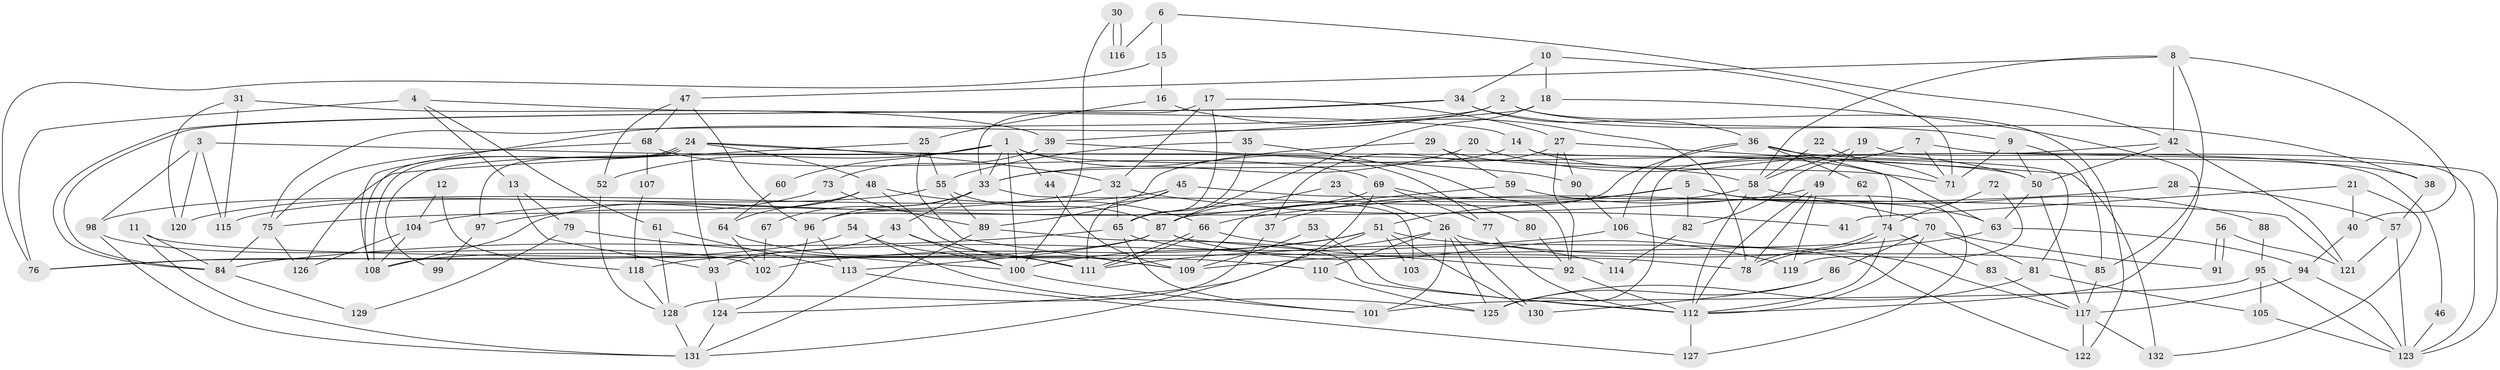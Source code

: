 // Generated by graph-tools (version 1.1) at 2025/49/03/09/25 04:49:42]
// undirected, 132 vertices, 264 edges
graph export_dot {
graph [start="1"]
  node [color=gray90,style=filled];
  1;
  2;
  3;
  4;
  5;
  6;
  7;
  8;
  9;
  10;
  11;
  12;
  13;
  14;
  15;
  16;
  17;
  18;
  19;
  20;
  21;
  22;
  23;
  24;
  25;
  26;
  27;
  28;
  29;
  30;
  31;
  32;
  33;
  34;
  35;
  36;
  37;
  38;
  39;
  40;
  41;
  42;
  43;
  44;
  45;
  46;
  47;
  48;
  49;
  50;
  51;
  52;
  53;
  54;
  55;
  56;
  57;
  58;
  59;
  60;
  61;
  62;
  63;
  64;
  65;
  66;
  67;
  68;
  69;
  70;
  71;
  72;
  73;
  74;
  75;
  76;
  77;
  78;
  79;
  80;
  81;
  82;
  83;
  84;
  85;
  86;
  87;
  88;
  89;
  90;
  91;
  92;
  93;
  94;
  95;
  96;
  97;
  98;
  99;
  100;
  101;
  102;
  103;
  104;
  105;
  106;
  107;
  108;
  109;
  110;
  111;
  112;
  113;
  114;
  115;
  116;
  117;
  118;
  119;
  120;
  121;
  122;
  123;
  124;
  125;
  126;
  127;
  128;
  129;
  130;
  131;
  132;
  1 -- 33;
  1 -- 100;
  1 -- 44;
  1 -- 46;
  1 -- 52;
  1 -- 60;
  1 -- 77;
  1 -- 99;
  2 -- 108;
  2 -- 122;
  2 -- 9;
  2 -- 75;
  3 -- 120;
  3 -- 58;
  3 -- 98;
  3 -- 115;
  4 -- 14;
  4 -- 76;
  4 -- 13;
  4 -- 61;
  5 -- 127;
  5 -- 63;
  5 -- 37;
  5 -- 51;
  5 -- 82;
  6 -- 15;
  6 -- 42;
  6 -- 116;
  7 -- 123;
  7 -- 71;
  7 -- 82;
  8 -- 58;
  8 -- 47;
  8 -- 40;
  8 -- 42;
  8 -- 85;
  9 -- 50;
  9 -- 71;
  9 -- 85;
  10 -- 34;
  10 -- 18;
  10 -- 71;
  11 -- 84;
  11 -- 110;
  11 -- 131;
  12 -- 104;
  12 -- 118;
  13 -- 93;
  13 -- 79;
  14 -- 81;
  14 -- 33;
  14 -- 63;
  15 -- 16;
  15 -- 76;
  16 -- 25;
  16 -- 78;
  17 -- 65;
  17 -- 32;
  17 -- 27;
  17 -- 33;
  18 -- 87;
  18 -- 112;
  18 -- 39;
  19 -- 58;
  19 -- 49;
  19 -- 123;
  20 -- 50;
  20 -- 33;
  21 -- 40;
  21 -- 132;
  21 -- 41;
  22 -- 71;
  22 -- 58;
  23 -- 87;
  23 -- 26;
  24 -- 50;
  24 -- 108;
  24 -- 108;
  24 -- 32;
  24 -- 48;
  24 -- 93;
  24 -- 97;
  25 -- 55;
  25 -- 126;
  25 -- 109;
  26 -- 85;
  26 -- 111;
  26 -- 101;
  26 -- 110;
  26 -- 125;
  26 -- 130;
  27 -- 37;
  27 -- 90;
  27 -- 92;
  27 -- 132;
  28 -- 66;
  28 -- 57;
  29 -- 96;
  29 -- 71;
  29 -- 59;
  30 -- 116;
  30 -- 116;
  30 -- 100;
  31 -- 115;
  31 -- 39;
  31 -- 120;
  32 -- 65;
  32 -- 41;
  32 -- 104;
  33 -- 43;
  33 -- 67;
  33 -- 96;
  33 -- 103;
  34 -- 36;
  34 -- 84;
  34 -- 84;
  34 -- 38;
  35 -- 92;
  35 -- 55;
  35 -- 65;
  36 -- 74;
  36 -- 109;
  36 -- 38;
  36 -- 62;
  36 -- 106;
  37 -- 128;
  38 -- 57;
  39 -- 90;
  39 -- 73;
  40 -- 94;
  42 -- 125;
  42 -- 50;
  42 -- 121;
  43 -- 93;
  43 -- 100;
  43 -- 111;
  44 -- 109;
  45 -- 121;
  45 -- 111;
  45 -- 89;
  45 -- 120;
  46 -- 123;
  47 -- 96;
  47 -- 68;
  47 -- 52;
  48 -- 109;
  48 -- 64;
  48 -- 66;
  48 -- 108;
  49 -- 112;
  49 -- 78;
  49 -- 75;
  49 -- 119;
  50 -- 63;
  50 -- 117;
  51 -- 124;
  51 -- 100;
  51 -- 102;
  51 -- 103;
  51 -- 122;
  51 -- 130;
  52 -- 128;
  53 -- 109;
  53 -- 112;
  54 -- 100;
  54 -- 125;
  54 -- 76;
  55 -- 89;
  55 -- 98;
  55 -- 87;
  56 -- 121;
  56 -- 91;
  56 -- 91;
  57 -- 123;
  57 -- 121;
  58 -- 65;
  58 -- 112;
  58 -- 88;
  59 -- 87;
  59 -- 70;
  60 -- 64;
  61 -- 128;
  61 -- 113;
  62 -- 74;
  63 -- 94;
  63 -- 109;
  64 -- 111;
  64 -- 102;
  65 -- 84;
  65 -- 78;
  65 -- 101;
  66 -- 111;
  66 -- 111;
  66 -- 114;
  67 -- 102;
  68 -- 75;
  68 -- 69;
  68 -- 107;
  69 -- 131;
  69 -- 77;
  69 -- 80;
  69 -- 115;
  70 -- 112;
  70 -- 76;
  70 -- 81;
  70 -- 86;
  70 -- 91;
  72 -- 74;
  72 -- 119;
  73 -- 89;
  73 -- 97;
  74 -- 78;
  74 -- 78;
  74 -- 112;
  74 -- 83;
  75 -- 84;
  75 -- 126;
  77 -- 112;
  79 -- 100;
  79 -- 129;
  80 -- 92;
  81 -- 125;
  81 -- 105;
  82 -- 114;
  83 -- 117;
  84 -- 129;
  85 -- 117;
  86 -- 130;
  86 -- 125;
  87 -- 108;
  87 -- 92;
  87 -- 113;
  87 -- 119;
  88 -- 95;
  89 -- 131;
  89 -- 112;
  90 -- 106;
  92 -- 112;
  93 -- 124;
  94 -- 117;
  94 -- 123;
  95 -- 101;
  95 -- 123;
  95 -- 105;
  96 -- 113;
  96 -- 124;
  97 -- 99;
  98 -- 102;
  98 -- 131;
  100 -- 101;
  104 -- 108;
  104 -- 126;
  105 -- 123;
  106 -- 117;
  106 -- 118;
  107 -- 118;
  110 -- 125;
  112 -- 127;
  113 -- 127;
  117 -- 122;
  117 -- 132;
  118 -- 128;
  124 -- 131;
  128 -- 131;
}
